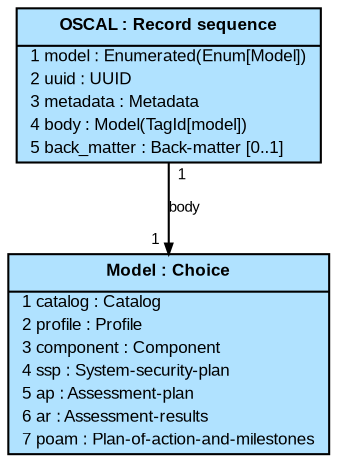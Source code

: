 # title: OSCAL
# package: https://example.gov/ns/oscal/0.0.1/
# description: OSCAL - Open Security Controls Assessment Language
# namespaces: [['', 'https://example.gov/ns/oscal/0.0.1/metadata/'], ['', 'https://example.gov/ns/oscal/0.0.1/catalog/'], ['', 'https://example.gov/ns/oscal/0.0.1/profile/'], ['', 'https://example.gov/ns/oscal/0.0.1/component/'], ['', 'https://example.gov/ns/oscal/0.0.1/ssp/'], ['', 'https://example.gov/ns/oscal/0.0.1/assessment_plan/'], ['', 'https://example.gov/ns/oscal/0.0.1/assessment_results/'], ['', 'https://example.gov/ns/oscal/0.0.1/poam/']]
# exports: ['OSCAL']

digraph G {
  graph [fontname=Arial, fontsize=12];
  node [fontname=Arial, fontsize=8, shape=plain, style=filled, fillcolor=lightskyblue1];
  edge [fontname=Arial, fontsize=7, arrowsize=0.5, labelangle=45.0, labeldistance=0.9];
  bgcolor="transparent";

n0 [label=<<table cellborder="0" cellpadding="1" cellspacing="0">
<tr><td cellpadding="4"><b>  OSCAL : Record sequence  </b></td></tr><hr/>
  <tr><td align="left">  1 model : Enumerated(Enum[Model])  </td></tr>
  <tr><td align="left">  2 uuid : UUID  </td></tr>
  <tr><td align="left">  3 metadata : Metadata  </td></tr>
  <tr><td align="left">  4 body : Model(TagId[model])  </td></tr>
  <tr><td align="left">  5 back_matter : Back-matter [0..1]  </td></tr>
</table>>]

n1 [label=<<table cellborder="0" cellpadding="1" cellspacing="0">
<tr><td cellpadding="4"><b>  Model : Choice  </b></td></tr><hr/>
  <tr><td align="left">  1 catalog : Catalog  </td></tr>
  <tr><td align="left">  2 profile : Profile  </td></tr>
  <tr><td align="left">  3 component : Component  </td></tr>
  <tr><td align="left">  4 ssp : System-security-plan  </td></tr>
  <tr><td align="left">  5 ap : Assessment-plan  </td></tr>
  <tr><td align="left">  6 ar : Assessment-results  </td></tr>
  <tr><td align="left">  7 poam : Plan-of-action-and-milestones  </td></tr>
</table>>]

  n0 -> n1 [label=body, headlabel="1", taillabel="1"]
}
